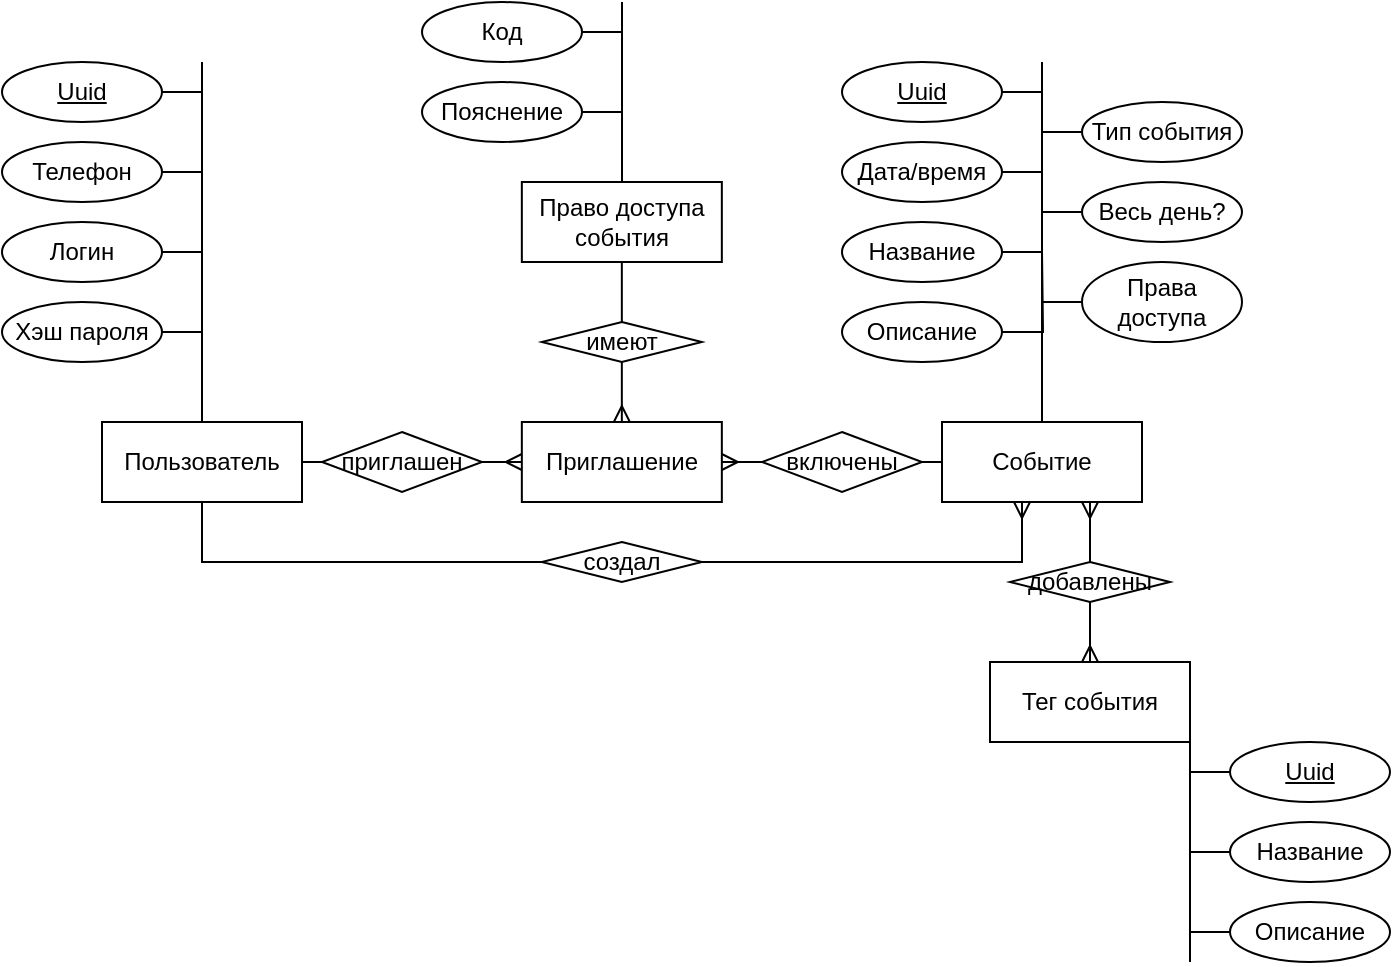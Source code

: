 <mxfile version="18.0.6" type="device"><diagram id="3clc5XoPZ-mhqxCoHTIJ" name="Страница 1"><mxGraphModel dx="2249" dy="985" grid="1" gridSize="10" guides="1" tooltips="1" connect="1" arrows="1" fold="1" page="1" pageScale="1" pageWidth="827" pageHeight="1169" math="0" shadow="0"><root><mxCell id="0"/><mxCell id="1" parent="0"/><mxCell id="U1nABxxBwy4lQERJ0g_W-11" style="edgeStyle=orthogonalEdgeStyle;rounded=0;orthogonalLoop=1;jettySize=auto;html=1;endArrow=none;endFill=0;" parent="1" source="U1nABxxBwy4lQERJ0g_W-1" edge="1"><mxGeometry relative="1" as="geometry"><mxPoint x="20" y="70" as="targetPoint"/></mxGeometry></mxCell><mxCell id="U1nABxxBwy4lQERJ0g_W-1" value="Пользователь" style="whiteSpace=wrap;html=1;align=center;" parent="1" vertex="1"><mxGeometry x="-30" y="250" width="100" height="40" as="geometry"/></mxCell><mxCell id="U1nABxxBwy4lQERJ0g_W-22" style="edgeStyle=orthogonalEdgeStyle;rounded=0;orthogonalLoop=1;jettySize=auto;html=1;endArrow=none;endFill=0;" parent="1" source="U1nABxxBwy4lQERJ0g_W-3" edge="1"><mxGeometry relative="1" as="geometry"><mxPoint x="440" y="70" as="targetPoint"/></mxGeometry></mxCell><mxCell id="U1nABxxBwy4lQERJ0g_W-3" value="Событие" style="whiteSpace=wrap;html=1;align=center;" parent="1" vertex="1"><mxGeometry x="390" y="250" width="100" height="40" as="geometry"/></mxCell><mxCell id="U1nABxxBwy4lQERJ0g_W-36" style="edgeStyle=orthogonalEdgeStyle;rounded=0;orthogonalLoop=1;jettySize=auto;html=1;endArrow=none;endFill=0;" parent="1" edge="1"><mxGeometry relative="1" as="geometry"><mxPoint x="230" y="40" as="targetPoint"/><mxPoint x="230" y="130" as="sourcePoint"/><Array as="points"><mxPoint x="230" y="120"/><mxPoint x="230" y="120"/></Array></mxGeometry></mxCell><mxCell id="U1nABxxBwy4lQERJ0g_W-4" value="Право доступа события" style="whiteSpace=wrap;html=1;align=center;" parent="1" vertex="1"><mxGeometry x="179.92" y="130" width="100" height="40" as="geometry"/></mxCell><mxCell id="U1nABxxBwy4lQERJ0g_W-6" value="" style="edgeStyle=orthogonalEdgeStyle;fontSize=12;html=1;endArrow=ERmany;rounded=0;startArrow=none;" parent="1" source="elZi6dnwR9QzlrOStF3p-16" target="elZi6dnwR9QzlrOStF3p-1" edge="1"><mxGeometry width="100" height="100" relative="1" as="geometry"><mxPoint x="520" y="440" as="sourcePoint"/><mxPoint x="620" y="340" as="targetPoint"/></mxGeometry></mxCell><mxCell id="U1nABxxBwy4lQERJ0g_W-50" style="edgeStyle=orthogonalEdgeStyle;rounded=0;orthogonalLoop=1;jettySize=auto;html=1;endArrow=none;endFill=0;" parent="1" source="U1nABxxBwy4lQERJ0g_W-7" edge="1"><mxGeometry relative="1" as="geometry"><mxPoint x="514" y="520" as="targetPoint"/><Array as="points"><mxPoint x="514" y="500"/></Array></mxGeometry></mxCell><mxCell id="U1nABxxBwy4lQERJ0g_W-7" value="Тег события" style="whiteSpace=wrap;html=1;align=center;" parent="1" vertex="1"><mxGeometry x="414" y="370" width="100" height="40" as="geometry"/></mxCell><mxCell id="U1nABxxBwy4lQERJ0g_W-8" value="" style="fontSize=12;html=1;endArrow=ERmany;startArrow=none;rounded=0;edgeStyle=orthogonalEdgeStyle;" parent="1" source="elZi6dnwR9QzlrOStF3p-14" target="U1nABxxBwy4lQERJ0g_W-3" edge="1"><mxGeometry width="100" height="100" relative="1" as="geometry"><mxPoint x="300" y="430" as="sourcePoint"/><mxPoint x="400" y="330" as="targetPoint"/><Array as="points"><mxPoint x="460" y="330"/><mxPoint x="460" y="330"/></Array></mxGeometry></mxCell><mxCell id="U1nABxxBwy4lQERJ0g_W-19" style="edgeStyle=orthogonalEdgeStyle;rounded=0;orthogonalLoop=1;jettySize=auto;html=1;endArrow=none;endFill=0;" parent="1" source="U1nABxxBwy4lQERJ0g_W-12" edge="1"><mxGeometry relative="1" as="geometry"><mxPoint x="20" y="125" as="targetPoint"/></mxGeometry></mxCell><mxCell id="U1nABxxBwy4lQERJ0g_W-12" value="Телефон" style="ellipse;whiteSpace=wrap;html=1;align=center;" parent="1" vertex="1"><mxGeometry x="-80" y="110" width="80" height="30" as="geometry"/></mxCell><mxCell id="U1nABxxBwy4lQERJ0g_W-18" style="edgeStyle=orthogonalEdgeStyle;rounded=0;orthogonalLoop=1;jettySize=auto;html=1;endArrow=none;endFill=0;" parent="1" source="U1nABxxBwy4lQERJ0g_W-13" edge="1"><mxGeometry relative="1" as="geometry"><mxPoint x="20" y="85.0" as="targetPoint"/></mxGeometry></mxCell><mxCell id="U1nABxxBwy4lQERJ0g_W-13" value="Uuid" style="ellipse;whiteSpace=wrap;html=1;align=center;fontStyle=4;" parent="1" vertex="1"><mxGeometry x="-80" y="70" width="80" height="30" as="geometry"/></mxCell><mxCell id="U1nABxxBwy4lQERJ0g_W-20" style="edgeStyle=orthogonalEdgeStyle;rounded=0;orthogonalLoop=1;jettySize=auto;html=1;endArrow=none;endFill=0;" parent="1" source="U1nABxxBwy4lQERJ0g_W-15" edge="1"><mxGeometry relative="1" as="geometry"><mxPoint x="20" y="165" as="targetPoint"/></mxGeometry></mxCell><mxCell id="U1nABxxBwy4lQERJ0g_W-15" value="Логин" style="ellipse;whiteSpace=wrap;html=1;align=center;" parent="1" vertex="1"><mxGeometry x="-80" y="150" width="80" height="30" as="geometry"/></mxCell><mxCell id="U1nABxxBwy4lQERJ0g_W-21" style="edgeStyle=orthogonalEdgeStyle;rounded=0;orthogonalLoop=1;jettySize=auto;html=1;endArrow=none;endFill=0;" parent="1" source="U1nABxxBwy4lQERJ0g_W-16" edge="1"><mxGeometry relative="1" as="geometry"><mxPoint x="20" y="210" as="targetPoint"/></mxGeometry></mxCell><mxCell id="U1nABxxBwy4lQERJ0g_W-16" value="Хэш пароля" style="ellipse;whiteSpace=wrap;html=1;align=center;" parent="1" vertex="1"><mxGeometry x="-80" y="190" width="80" height="30" as="geometry"/></mxCell><mxCell id="U1nABxxBwy4lQERJ0g_W-24" style="edgeStyle=orthogonalEdgeStyle;rounded=0;orthogonalLoop=1;jettySize=auto;html=1;endArrow=none;endFill=0;" parent="1" source="U1nABxxBwy4lQERJ0g_W-23" edge="1"><mxGeometry relative="1" as="geometry"><mxPoint x="440" y="85.0" as="targetPoint"/></mxGeometry></mxCell><mxCell id="U1nABxxBwy4lQERJ0g_W-23" value="Uuid" style="ellipse;whiteSpace=wrap;html=1;align=center;fontStyle=4;" parent="1" vertex="1"><mxGeometry x="340" y="70" width="80" height="30" as="geometry"/></mxCell><mxCell id="U1nABxxBwy4lQERJ0g_W-26" style="edgeStyle=orthogonalEdgeStyle;rounded=0;orthogonalLoop=1;jettySize=auto;html=1;endArrow=none;endFill=0;" parent="1" source="U1nABxxBwy4lQERJ0g_W-25" edge="1"><mxGeometry relative="1" as="geometry"><mxPoint x="440" y="125" as="targetPoint"/></mxGeometry></mxCell><mxCell id="U1nABxxBwy4lQERJ0g_W-25" value="Дата/время" style="ellipse;whiteSpace=wrap;html=1;align=center;" parent="1" vertex="1"><mxGeometry x="340" y="110" width="80" height="30" as="geometry"/></mxCell><mxCell id="U1nABxxBwy4lQERJ0g_W-28" style="edgeStyle=orthogonalEdgeStyle;rounded=0;orthogonalLoop=1;jettySize=auto;html=1;endArrow=none;endFill=0;" parent="1" source="U1nABxxBwy4lQERJ0g_W-27" edge="1"><mxGeometry relative="1" as="geometry"><mxPoint x="440" y="165" as="targetPoint"/></mxGeometry></mxCell><mxCell id="U1nABxxBwy4lQERJ0g_W-27" value="Описание" style="ellipse;whiteSpace=wrap;html=1;align=center;" parent="1" vertex="1"><mxGeometry x="340" y="190" width="80" height="30" as="geometry"/></mxCell><mxCell id="U1nABxxBwy4lQERJ0g_W-30" style="edgeStyle=orthogonalEdgeStyle;rounded=0;orthogonalLoop=1;jettySize=auto;html=1;endArrow=none;endFill=0;" parent="1" source="U1nABxxBwy4lQERJ0g_W-29" edge="1"><mxGeometry relative="1" as="geometry"><mxPoint x="440" y="165" as="targetPoint"/></mxGeometry></mxCell><mxCell id="U1nABxxBwy4lQERJ0g_W-29" value="Название" style="ellipse;whiteSpace=wrap;html=1;align=center;" parent="1" vertex="1"><mxGeometry x="340" y="150" width="80" height="30" as="geometry"/></mxCell><mxCell id="U1nABxxBwy4lQERJ0g_W-32" style="edgeStyle=orthogonalEdgeStyle;rounded=0;orthogonalLoop=1;jettySize=auto;html=1;endArrow=none;endFill=0;" parent="1" source="U1nABxxBwy4lQERJ0g_W-31" edge="1"><mxGeometry relative="1" as="geometry"><mxPoint x="440" y="105.0" as="targetPoint"/></mxGeometry></mxCell><mxCell id="U1nABxxBwy4lQERJ0g_W-31" value="Весь день?" style="ellipse;whiteSpace=wrap;html=1;align=center;" parent="1" vertex="1"><mxGeometry x="460" y="130" width="80" height="30" as="geometry"/></mxCell><mxCell id="U1nABxxBwy4lQERJ0g_W-34" style="edgeStyle=orthogonalEdgeStyle;rounded=0;orthogonalLoop=1;jettySize=auto;html=1;endArrow=none;endFill=0;" parent="1" source="U1nABxxBwy4lQERJ0g_W-33" edge="1"><mxGeometry relative="1" as="geometry"><mxPoint x="440" y="155" as="targetPoint"/></mxGeometry></mxCell><mxCell id="U1nABxxBwy4lQERJ0g_W-33" value="Права доступа" style="ellipse;whiteSpace=wrap;html=1;align=center;" parent="1" vertex="1"><mxGeometry x="460" y="170" width="80" height="40" as="geometry"/></mxCell><mxCell id="U1nABxxBwy4lQERJ0g_W-48" style="edgeStyle=orthogonalEdgeStyle;rounded=0;orthogonalLoop=1;jettySize=auto;html=1;endArrow=none;endFill=0;" parent="1" source="U1nABxxBwy4lQERJ0g_W-39" edge="1"><mxGeometry relative="1" as="geometry"><mxPoint x="230" y="55" as="targetPoint"/></mxGeometry></mxCell><mxCell id="U1nABxxBwy4lQERJ0g_W-39" value="Код" style="ellipse;whiteSpace=wrap;html=1;align=center;" parent="1" vertex="1"><mxGeometry x="130" y="40" width="80" height="30" as="geometry"/></mxCell><mxCell id="U1nABxxBwy4lQERJ0g_W-49" style="edgeStyle=orthogonalEdgeStyle;rounded=0;orthogonalLoop=1;jettySize=auto;html=1;endArrow=none;endFill=0;" parent="1" source="U1nABxxBwy4lQERJ0g_W-40" edge="1"><mxGeometry relative="1" as="geometry"><mxPoint x="230" y="100" as="targetPoint"/></mxGeometry></mxCell><mxCell id="U1nABxxBwy4lQERJ0g_W-40" value="Пояснение" style="ellipse;whiteSpace=wrap;html=1;align=center;" parent="1" vertex="1"><mxGeometry x="130" y="80" width="80" height="30" as="geometry"/></mxCell><mxCell id="U1nABxxBwy4lQERJ0g_W-45" style="edgeStyle=orthogonalEdgeStyle;rounded=0;orthogonalLoop=1;jettySize=auto;html=1;endArrow=none;endFill=0;" parent="1" source="U1nABxxBwy4lQERJ0g_W-44" edge="1"><mxGeometry relative="1" as="geometry"><mxPoint x="440" y="105" as="targetPoint"/></mxGeometry></mxCell><mxCell id="U1nABxxBwy4lQERJ0g_W-44" value="Тип события" style="ellipse;whiteSpace=wrap;html=1;align=center;" parent="1" vertex="1"><mxGeometry x="460" y="90" width="80" height="30" as="geometry"/></mxCell><mxCell id="mMBN4KxRznnDsye-dHpT-2" style="edgeStyle=orthogonalEdgeStyle;rounded=0;orthogonalLoop=1;jettySize=auto;html=1;endArrow=none;endFill=0;" parent="1" source="U1nABxxBwy4lQERJ0g_W-51" edge="1"><mxGeometry relative="1" as="geometry"><mxPoint x="514" y="425" as="targetPoint"/></mxGeometry></mxCell><mxCell id="U1nABxxBwy4lQERJ0g_W-51" value="Uuid" style="ellipse;whiteSpace=wrap;html=1;align=center;fontStyle=4;" parent="1" vertex="1"><mxGeometry x="534" y="410" width="80" height="30" as="geometry"/></mxCell><mxCell id="mMBN4KxRznnDsye-dHpT-3" style="edgeStyle=orthogonalEdgeStyle;rounded=0;orthogonalLoop=1;jettySize=auto;html=1;endArrow=none;endFill=0;" parent="1" source="U1nABxxBwy4lQERJ0g_W-52" edge="1"><mxGeometry relative="1" as="geometry"><mxPoint x="514" y="465" as="targetPoint"/></mxGeometry></mxCell><mxCell id="U1nABxxBwy4lQERJ0g_W-52" value="Название" style="ellipse;whiteSpace=wrap;html=1;align=center;" parent="1" vertex="1"><mxGeometry x="534" y="450" width="80" height="30" as="geometry"/></mxCell><mxCell id="mMBN4KxRznnDsye-dHpT-4" style="edgeStyle=orthogonalEdgeStyle;rounded=0;orthogonalLoop=1;jettySize=auto;html=1;endArrow=none;endFill=0;" parent="1" source="mMBN4KxRznnDsye-dHpT-1" edge="1"><mxGeometry relative="1" as="geometry"><mxPoint x="514" y="505" as="targetPoint"/></mxGeometry></mxCell><mxCell id="mMBN4KxRznnDsye-dHpT-1" value="Описание" style="ellipse;whiteSpace=wrap;html=1;align=center;" parent="1" vertex="1"><mxGeometry x="534" y="490" width="80" height="30" as="geometry"/></mxCell><mxCell id="elZi6dnwR9QzlrOStF3p-1" value="Приглашение" style="whiteSpace=wrap;html=1;align=center;" vertex="1" parent="1"><mxGeometry x="179.92" y="250" width="100" height="40" as="geometry"/></mxCell><mxCell id="elZi6dnwR9QzlrOStF3p-2" value="" style="edgeStyle=orthogonalEdgeStyle;fontSize=12;html=1;endArrow=ERmany;rounded=0;startArrow=none;" edge="1" parent="1" source="elZi6dnwR9QzlrOStF3p-10" target="elZi6dnwR9QzlrOStF3p-1"><mxGeometry width="100" height="100" relative="1" as="geometry"><mxPoint x="289.996" y="270.029" as="sourcePoint"/><mxPoint x="279.949" y="260" as="targetPoint"/></mxGeometry></mxCell><mxCell id="elZi6dnwR9QzlrOStF3p-3" value="" style="edgeStyle=orthogonalEdgeStyle;fontSize=12;html=1;endArrow=ERmany;rounded=0;startArrow=none;" edge="1" parent="1" source="elZi6dnwR9QzlrOStF3p-7" target="elZi6dnwR9QzlrOStF3p-1"><mxGeometry width="100" height="100" relative="1" as="geometry"><mxPoint x="430" y="280" as="sourcePoint"/><mxPoint x="370" y="280" as="targetPoint"/></mxGeometry></mxCell><mxCell id="elZi6dnwR9QzlrOStF3p-4" value="" style="edgeStyle=orthogonalEdgeStyle;fontSize=12;html=1;endArrow=ERmany;rounded=0;startArrow=none;" edge="1" parent="1" source="elZi6dnwR9QzlrOStF3p-9" target="U1nABxxBwy4lQERJ0g_W-3"><mxGeometry width="100" height="100" relative="1" as="geometry"><mxPoint x="180" y="280" as="sourcePoint"/><mxPoint x="230" y="280" as="targetPoint"/><Array as="points"><mxPoint x="430" y="320"/></Array></mxGeometry></mxCell><mxCell id="elZi6dnwR9QzlrOStF3p-7" value="приглашен" style="shape=rhombus;perimeter=rhombusPerimeter;whiteSpace=wrap;html=1;align=center;" vertex="1" parent="1"><mxGeometry x="80" y="255" width="80" height="30" as="geometry"/></mxCell><mxCell id="elZi6dnwR9QzlrOStF3p-8" value="" style="edgeStyle=orthogonalEdgeStyle;fontSize=12;html=1;endArrow=none;rounded=0;" edge="1" parent="1" source="U1nABxxBwy4lQERJ0g_W-1" target="elZi6dnwR9QzlrOStF3p-7"><mxGeometry width="100" height="100" relative="1" as="geometry"><mxPoint x="70" y="270" as="sourcePoint"/><mxPoint x="220" y="270" as="targetPoint"/></mxGeometry></mxCell><mxCell id="elZi6dnwR9QzlrOStF3p-10" value="включены" style="shape=rhombus;perimeter=rhombusPerimeter;whiteSpace=wrap;html=1;align=center;" vertex="1" parent="1"><mxGeometry x="300" y="255" width="80" height="30" as="geometry"/></mxCell><mxCell id="elZi6dnwR9QzlrOStF3p-11" value="" style="edgeStyle=orthogonalEdgeStyle;fontSize=12;html=1;endArrow=none;rounded=0;" edge="1" parent="1" source="U1nABxxBwy4lQERJ0g_W-3" target="elZi6dnwR9QzlrOStF3p-10"><mxGeometry width="100" height="100" relative="1" as="geometry"><mxPoint x="390" y="270" as="sourcePoint"/><mxPoint x="290" y="270" as="targetPoint"/></mxGeometry></mxCell><mxCell id="elZi6dnwR9QzlrOStF3p-9" value="создал" style="shape=rhombus;perimeter=rhombusPerimeter;whiteSpace=wrap;html=1;align=center;" vertex="1" parent="1"><mxGeometry x="189.92" y="310" width="80" height="20" as="geometry"/></mxCell><mxCell id="elZi6dnwR9QzlrOStF3p-13" value="" style="edgeStyle=orthogonalEdgeStyle;fontSize=12;html=1;endArrow=none;rounded=0;" edge="1" parent="1" source="U1nABxxBwy4lQERJ0g_W-1" target="elZi6dnwR9QzlrOStF3p-9"><mxGeometry width="100" height="100" relative="1" as="geometry"><mxPoint x="20" y="290" as="sourcePoint"/><mxPoint x="420" y="290" as="targetPoint"/><Array as="points"><mxPoint x="20" y="320"/></Array></mxGeometry></mxCell><mxCell id="elZi6dnwR9QzlrOStF3p-14" value="добавлены" style="shape=rhombus;perimeter=rhombusPerimeter;whiteSpace=wrap;html=1;align=center;" vertex="1" parent="1"><mxGeometry x="424" y="320" width="80" height="20" as="geometry"/></mxCell><mxCell id="elZi6dnwR9QzlrOStF3p-15" value="" style="fontSize=12;html=1;endArrow=none;startArrow=ERmany;rounded=0;edgeStyle=orthogonalEdgeStyle;" edge="1" parent="1" source="U1nABxxBwy4lQERJ0g_W-7" target="elZi6dnwR9QzlrOStF3p-14"><mxGeometry width="100" height="100" relative="1" as="geometry"><mxPoint x="450" y="420" as="sourcePoint"/><mxPoint x="450" y="290" as="targetPoint"/><Array as="points"><mxPoint x="460" y="390"/><mxPoint x="460" y="390"/></Array></mxGeometry></mxCell><mxCell id="elZi6dnwR9QzlrOStF3p-16" value="имеют" style="shape=rhombus;perimeter=rhombusPerimeter;whiteSpace=wrap;html=1;align=center;" vertex="1" parent="1"><mxGeometry x="189.92" y="200" width="80" height="20" as="geometry"/></mxCell><mxCell id="elZi6dnwR9QzlrOStF3p-17" value="" style="edgeStyle=orthogonalEdgeStyle;fontSize=12;html=1;endArrow=none;rounded=0;" edge="1" parent="1" source="U1nABxxBwy4lQERJ0g_W-4" target="elZi6dnwR9QzlrOStF3p-16"><mxGeometry width="100" height="100" relative="1" as="geometry"><mxPoint x="229.92" y="170" as="sourcePoint"/><mxPoint x="229.92" y="250" as="targetPoint"/></mxGeometry></mxCell></root></mxGraphModel></diagram></mxfile>